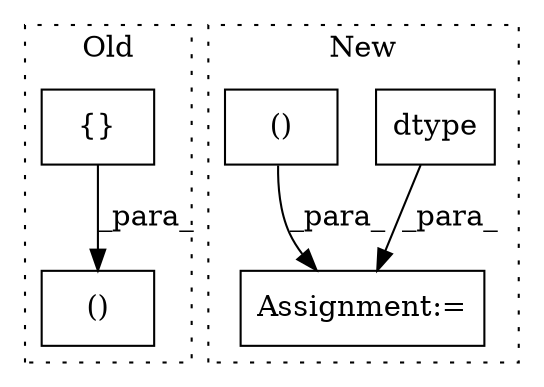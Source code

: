 digraph G {
subgraph cluster0 {
1 [label="{}" a="4" s="1060,1062" l="1,1" shape="box"];
5 [label="()" a="106" s="1032" l="31" shape="box"];
label = "Old";
style="dotted";
}
subgraph cluster1 {
2 [label="dtype" a="32" s="967,977" l="6,1" shape="box"];
3 [label="Assignment:=" a="7" s="891" l="1" shape="box"];
4 [label="()" a="106" s="928" l="32" shape="box"];
label = "New";
style="dotted";
}
1 -> 5 [label="_para_"];
2 -> 3 [label="_para_"];
4 -> 3 [label="_para_"];
}